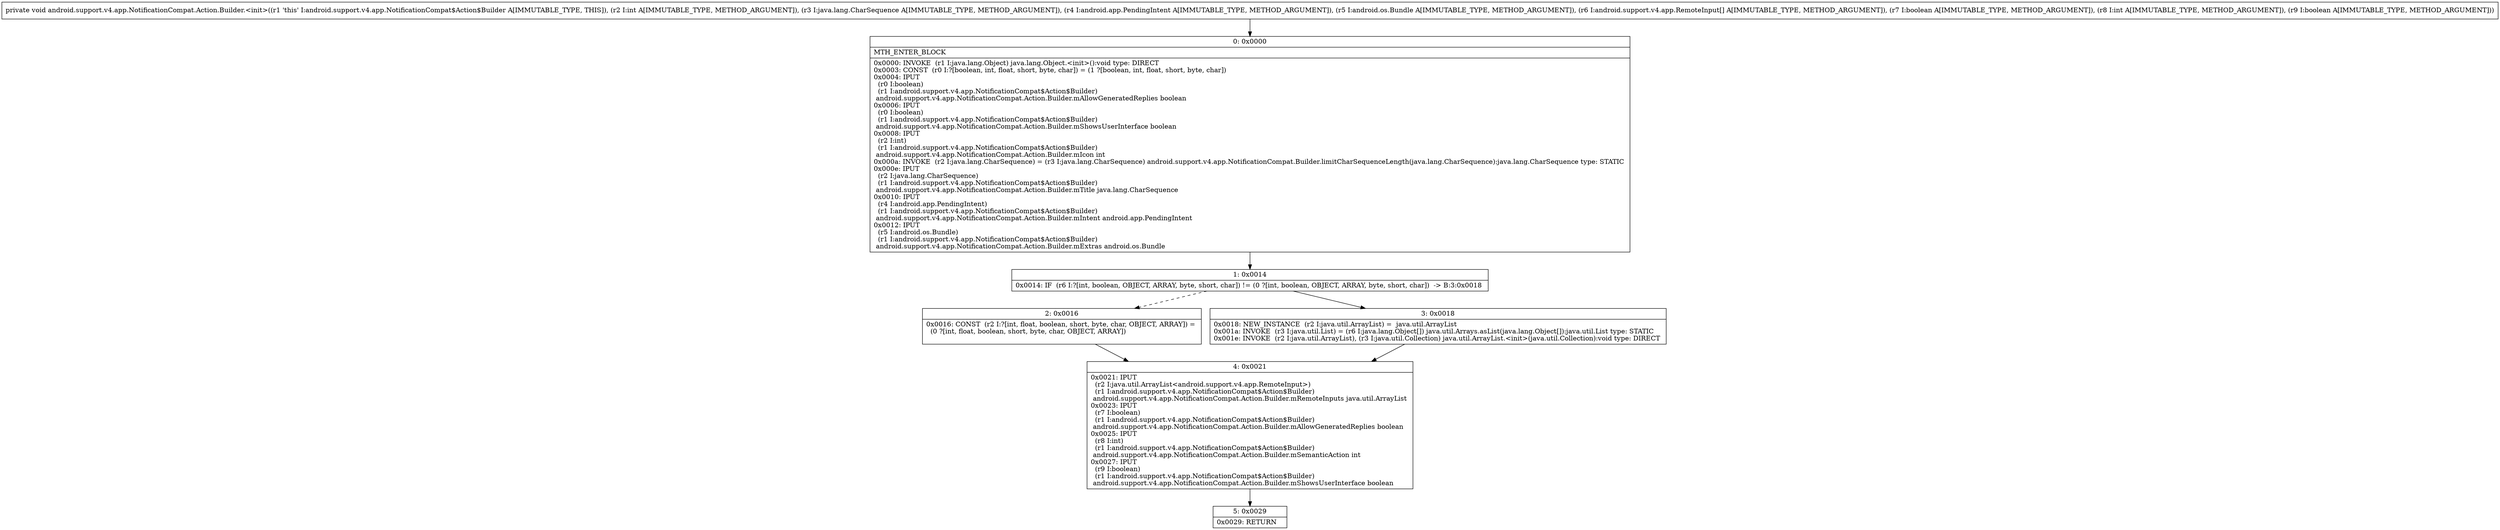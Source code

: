digraph "CFG forandroid.support.v4.app.NotificationCompat.Action.Builder.\<init\>(ILjava\/lang\/CharSequence;Landroid\/app\/PendingIntent;Landroid\/os\/Bundle;[Landroid\/support\/v4\/app\/RemoteInput;ZIZ)V" {
Node_0 [shape=record,label="{0\:\ 0x0000|MTH_ENTER_BLOCK\l|0x0000: INVOKE  (r1 I:java.lang.Object) java.lang.Object.\<init\>():void type: DIRECT \l0x0003: CONST  (r0 I:?[boolean, int, float, short, byte, char]) = (1 ?[boolean, int, float, short, byte, char]) \l0x0004: IPUT  \l  (r0 I:boolean)\l  (r1 I:android.support.v4.app.NotificationCompat$Action$Builder)\l android.support.v4.app.NotificationCompat.Action.Builder.mAllowGeneratedReplies boolean \l0x0006: IPUT  \l  (r0 I:boolean)\l  (r1 I:android.support.v4.app.NotificationCompat$Action$Builder)\l android.support.v4.app.NotificationCompat.Action.Builder.mShowsUserInterface boolean \l0x0008: IPUT  \l  (r2 I:int)\l  (r1 I:android.support.v4.app.NotificationCompat$Action$Builder)\l android.support.v4.app.NotificationCompat.Action.Builder.mIcon int \l0x000a: INVOKE  (r2 I:java.lang.CharSequence) = (r3 I:java.lang.CharSequence) android.support.v4.app.NotificationCompat.Builder.limitCharSequenceLength(java.lang.CharSequence):java.lang.CharSequence type: STATIC \l0x000e: IPUT  \l  (r2 I:java.lang.CharSequence)\l  (r1 I:android.support.v4.app.NotificationCompat$Action$Builder)\l android.support.v4.app.NotificationCompat.Action.Builder.mTitle java.lang.CharSequence \l0x0010: IPUT  \l  (r4 I:android.app.PendingIntent)\l  (r1 I:android.support.v4.app.NotificationCompat$Action$Builder)\l android.support.v4.app.NotificationCompat.Action.Builder.mIntent android.app.PendingIntent \l0x0012: IPUT  \l  (r5 I:android.os.Bundle)\l  (r1 I:android.support.v4.app.NotificationCompat$Action$Builder)\l android.support.v4.app.NotificationCompat.Action.Builder.mExtras android.os.Bundle \l}"];
Node_1 [shape=record,label="{1\:\ 0x0014|0x0014: IF  (r6 I:?[int, boolean, OBJECT, ARRAY, byte, short, char]) != (0 ?[int, boolean, OBJECT, ARRAY, byte, short, char])  \-\> B:3:0x0018 \l}"];
Node_2 [shape=record,label="{2\:\ 0x0016|0x0016: CONST  (r2 I:?[int, float, boolean, short, byte, char, OBJECT, ARRAY]) = \l  (0 ?[int, float, boolean, short, byte, char, OBJECT, ARRAY])\l \l}"];
Node_3 [shape=record,label="{3\:\ 0x0018|0x0018: NEW_INSTANCE  (r2 I:java.util.ArrayList) =  java.util.ArrayList \l0x001a: INVOKE  (r3 I:java.util.List) = (r6 I:java.lang.Object[]) java.util.Arrays.asList(java.lang.Object[]):java.util.List type: STATIC \l0x001e: INVOKE  (r2 I:java.util.ArrayList), (r3 I:java.util.Collection) java.util.ArrayList.\<init\>(java.util.Collection):void type: DIRECT \l}"];
Node_4 [shape=record,label="{4\:\ 0x0021|0x0021: IPUT  \l  (r2 I:java.util.ArrayList\<android.support.v4.app.RemoteInput\>)\l  (r1 I:android.support.v4.app.NotificationCompat$Action$Builder)\l android.support.v4.app.NotificationCompat.Action.Builder.mRemoteInputs java.util.ArrayList \l0x0023: IPUT  \l  (r7 I:boolean)\l  (r1 I:android.support.v4.app.NotificationCompat$Action$Builder)\l android.support.v4.app.NotificationCompat.Action.Builder.mAllowGeneratedReplies boolean \l0x0025: IPUT  \l  (r8 I:int)\l  (r1 I:android.support.v4.app.NotificationCompat$Action$Builder)\l android.support.v4.app.NotificationCompat.Action.Builder.mSemanticAction int \l0x0027: IPUT  \l  (r9 I:boolean)\l  (r1 I:android.support.v4.app.NotificationCompat$Action$Builder)\l android.support.v4.app.NotificationCompat.Action.Builder.mShowsUserInterface boolean \l}"];
Node_5 [shape=record,label="{5\:\ 0x0029|0x0029: RETURN   \l}"];
MethodNode[shape=record,label="{private void android.support.v4.app.NotificationCompat.Action.Builder.\<init\>((r1 'this' I:android.support.v4.app.NotificationCompat$Action$Builder A[IMMUTABLE_TYPE, THIS]), (r2 I:int A[IMMUTABLE_TYPE, METHOD_ARGUMENT]), (r3 I:java.lang.CharSequence A[IMMUTABLE_TYPE, METHOD_ARGUMENT]), (r4 I:android.app.PendingIntent A[IMMUTABLE_TYPE, METHOD_ARGUMENT]), (r5 I:android.os.Bundle A[IMMUTABLE_TYPE, METHOD_ARGUMENT]), (r6 I:android.support.v4.app.RemoteInput[] A[IMMUTABLE_TYPE, METHOD_ARGUMENT]), (r7 I:boolean A[IMMUTABLE_TYPE, METHOD_ARGUMENT]), (r8 I:int A[IMMUTABLE_TYPE, METHOD_ARGUMENT]), (r9 I:boolean A[IMMUTABLE_TYPE, METHOD_ARGUMENT])) }"];
MethodNode -> Node_0;
Node_0 -> Node_1;
Node_1 -> Node_2[style=dashed];
Node_1 -> Node_3;
Node_2 -> Node_4;
Node_3 -> Node_4;
Node_4 -> Node_5;
}

